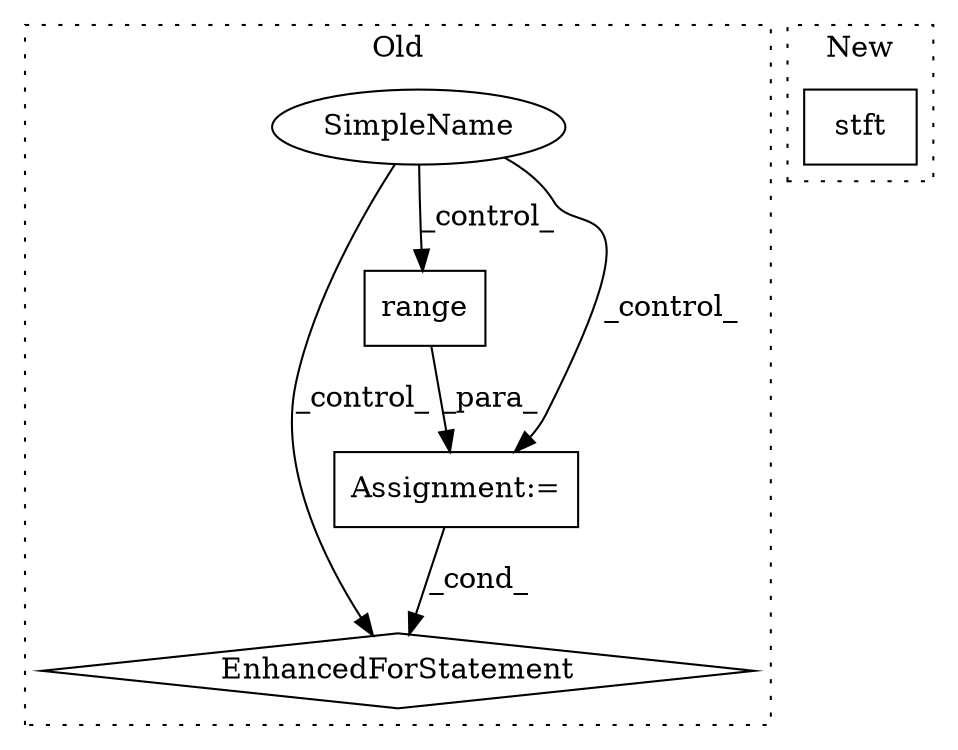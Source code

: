 digraph G {
subgraph cluster0 {
1 [label="EnhancedForStatement" a="70" s="570,659" l="53,2" shape="diamond"];
3 [label="range" a="32" s="633,658" l="6,1" shape="box"];
4 [label="Assignment:=" a="7" s="570,659" l="53,2" shape="box"];
5 [label="SimpleName" a="42" s="" l="" shape="ellipse"];
label = "Old";
style="dotted";
}
subgraph cluster1 {
2 [label="stft" a="32" s="1157" l="6" shape="box"];
label = "New";
style="dotted";
}
3 -> 4 [label="_para_"];
4 -> 1 [label="_cond_"];
5 -> 3 [label="_control_"];
5 -> 1 [label="_control_"];
5 -> 4 [label="_control_"];
}